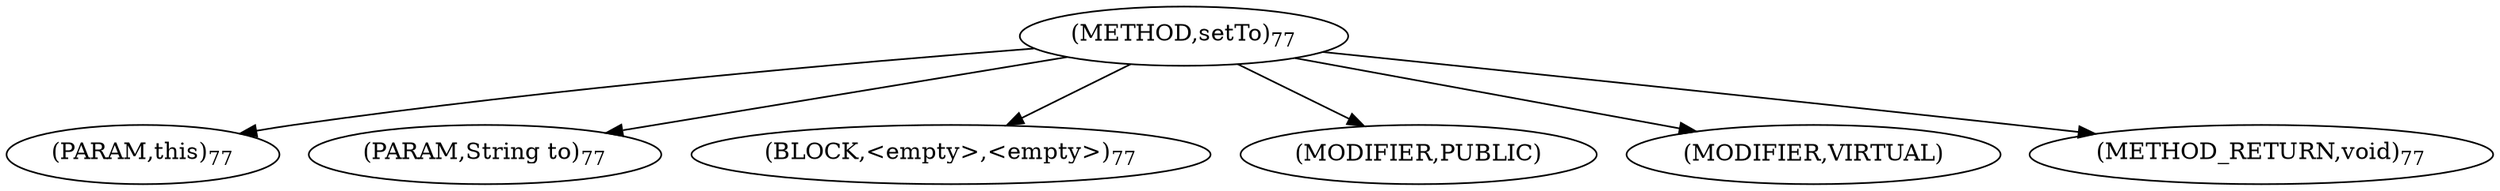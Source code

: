 digraph "setTo" {  
"27" [label = <(METHOD,setTo)<SUB>77</SUB>> ]
"28" [label = <(PARAM,this)<SUB>77</SUB>> ]
"29" [label = <(PARAM,String to)<SUB>77</SUB>> ]
"30" [label = <(BLOCK,&lt;empty&gt;,&lt;empty&gt;)<SUB>77</SUB>> ]
"31" [label = <(MODIFIER,PUBLIC)> ]
"32" [label = <(MODIFIER,VIRTUAL)> ]
"33" [label = <(METHOD_RETURN,void)<SUB>77</SUB>> ]
  "27" -> "28" 
  "27" -> "29" 
  "27" -> "30" 
  "27" -> "31" 
  "27" -> "32" 
  "27" -> "33" 
}
